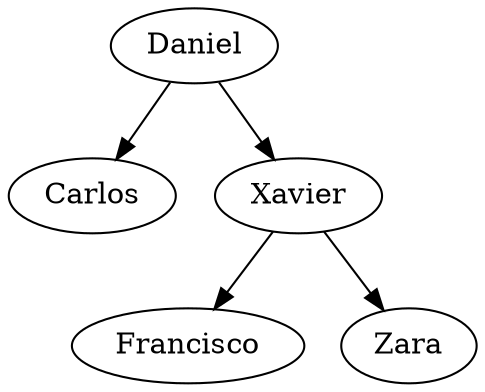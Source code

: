 digraph G {
Nodo0x274806767a0[label = "Daniel"]
Nodo0x274806767a0->Nodo0x27480677660
Nodo0x274806767a0->Nodo0x27480676f20
Nodo0x27480677660[label = "Carlos"]
Nodo0x27480676f20[label = "Xavier"]
Nodo0x27480676f20->Nodo0x27480676d60
Nodo0x27480676f20->Nodo0x27480676ae0
Nodo0x27480676d60[label = "Francisco"]
Nodo0x27480676ae0[label = "Zara"]
}
